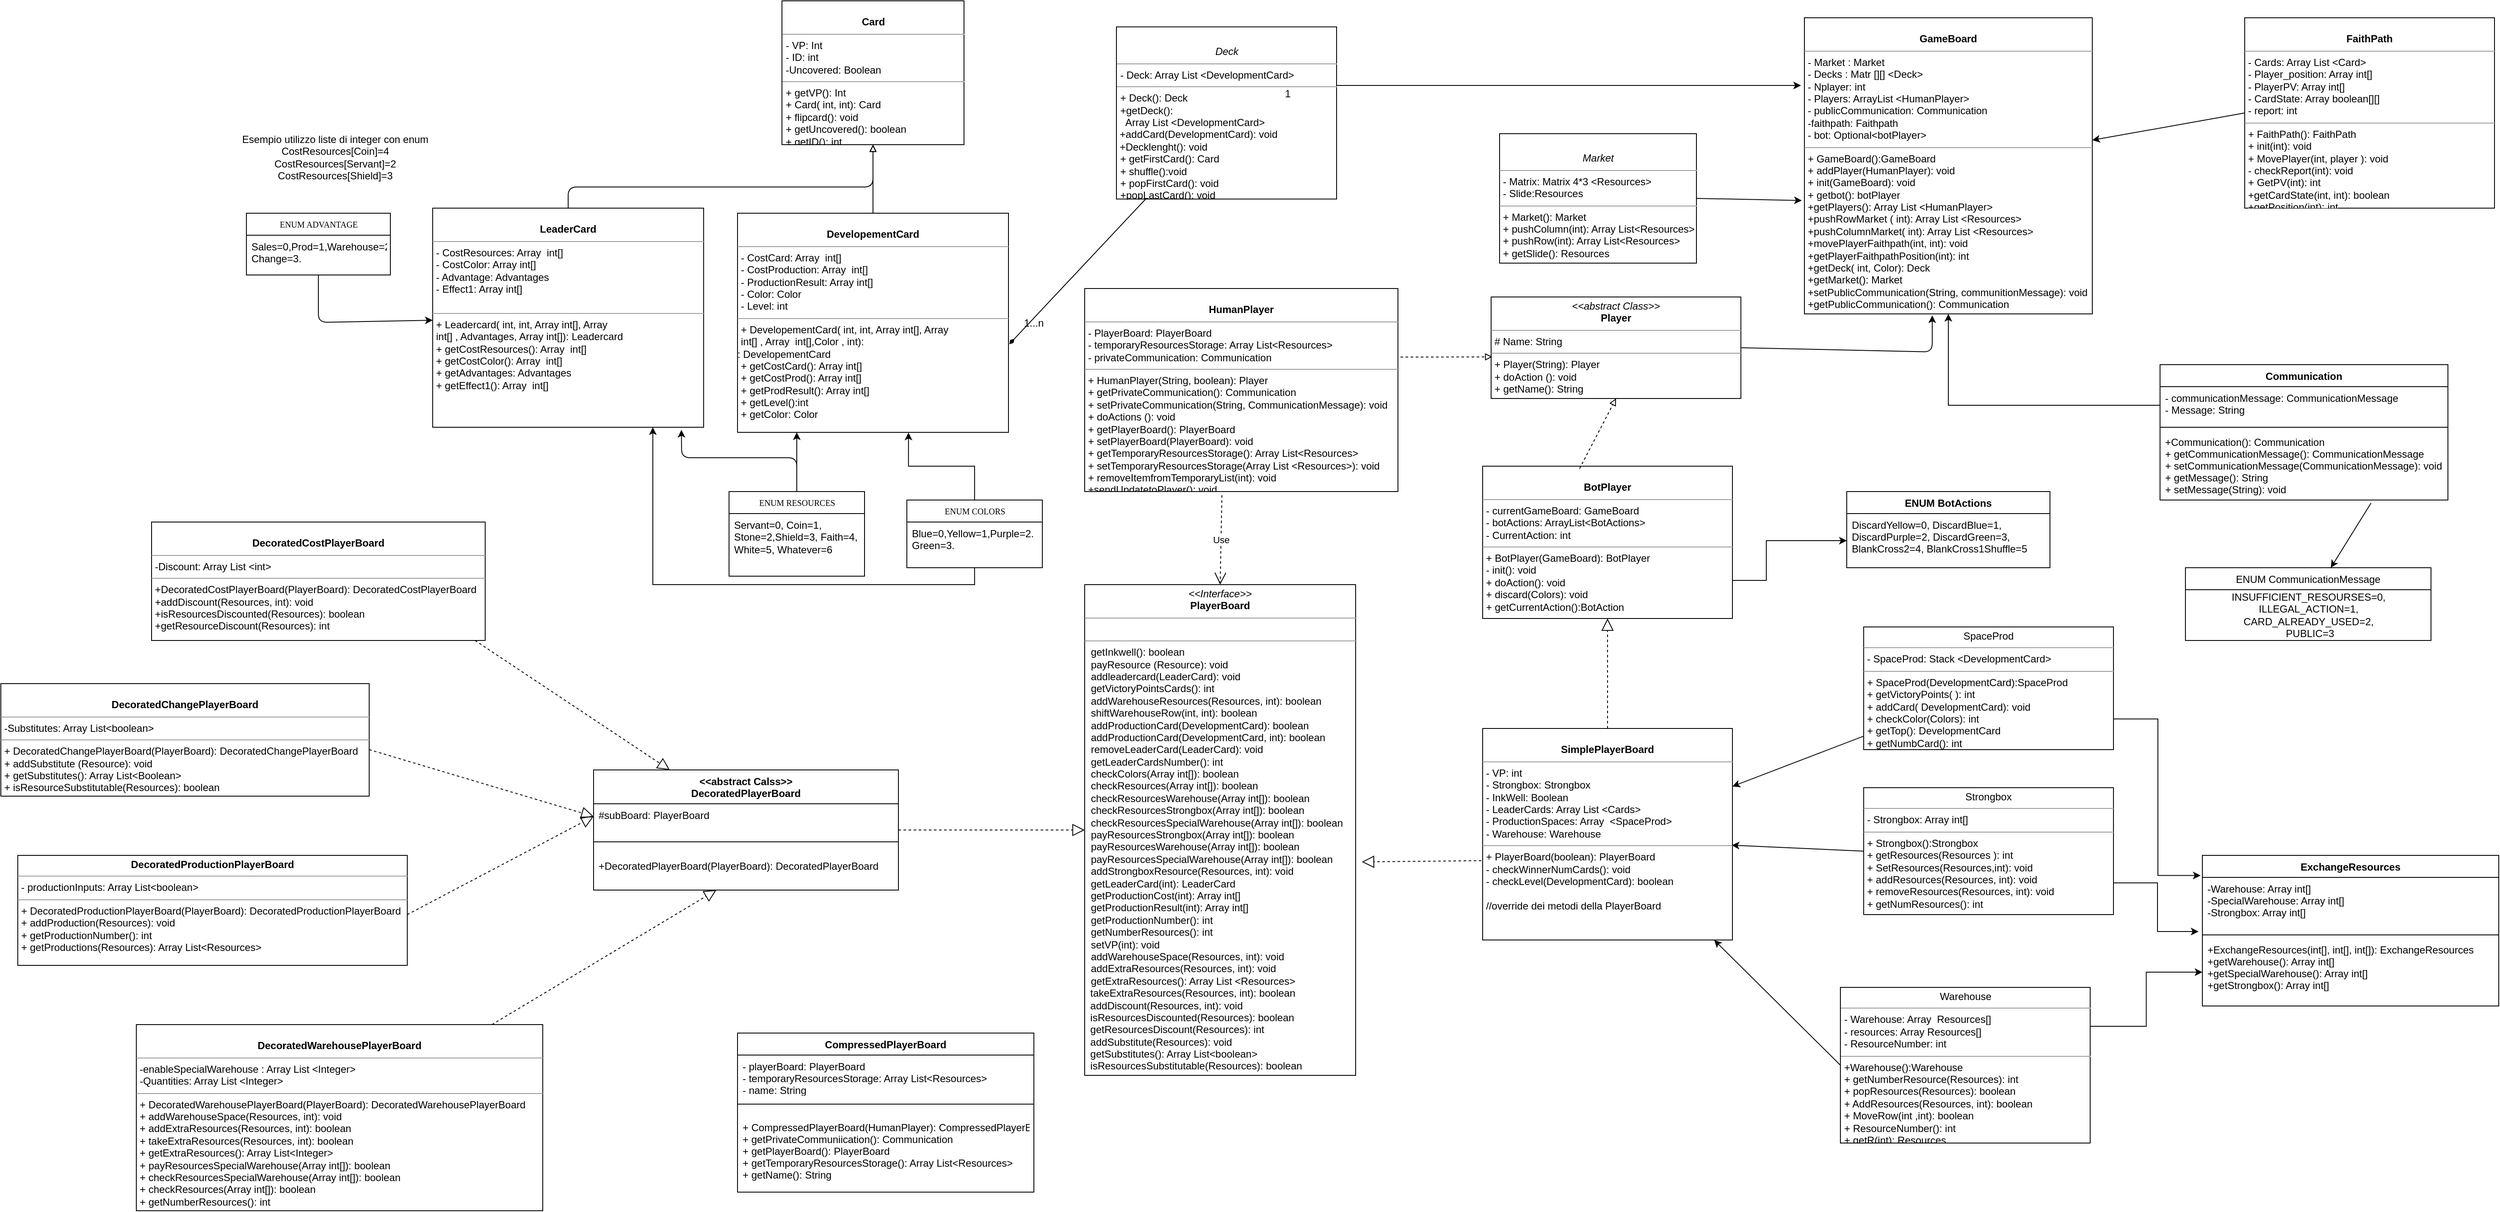 <mxfile version="14.5.9" type="device"><diagram id="oJy3W6Lc7X2sqlMWCunh" name="Page-1"><mxGraphModel dx="2232" dy="603" grid="1" gridSize="10" guides="1" tooltips="1" connect="1" arrows="1" fold="1" page="1" pageScale="1" pageWidth="1169" pageHeight="827" math="0" shadow="0"><root><mxCell id="0"/><mxCell id="1" parent="0"/><mxCell id="AIcRLptpfS43ioS2X-SU-1" value="" style="edgeStyle=orthogonalEdgeStyle;rounded=0;orthogonalLoop=1;jettySize=auto;html=1;" parent="1" source="AIcRLptpfS43ioS2X-SU-2" target="AIcRLptpfS43ioS2X-SU-12" edge="1"><mxGeometry relative="1" as="geometry"><Array as="points"><mxPoint x="120" y="540"/><mxPoint x="120" y="540"/></Array></mxGeometry></mxCell><mxCell id="AIcRLptpfS43ioS2X-SU-2" value="ENUM RESOURCES" style="swimlane;html=1;fontStyle=0;childLayout=stackLayout;horizontal=1;startSize=26;fillColor=none;horizontalStack=0;resizeParent=1;resizeLast=0;collapsible=1;marginBottom=0;swimlaneFillColor=#ffffff;rounded=0;shadow=0;comic=0;labelBackgroundColor=none;strokeWidth=1;fontFamily=Verdana;fontSize=10;align=center;" parent="1" vertex="1"><mxGeometry x="40" y="600" width="160" height="100" as="geometry"/></mxCell><mxCell id="AIcRLptpfS43ioS2X-SU-3" value="Servant=0, Coin=1, Stone=2,Shield=3, Faith=4, White=5, Whatever=6" style="text;html=1;strokeColor=none;fillColor=none;align=left;verticalAlign=top;spacingLeft=4;spacingRight=4;whiteSpace=wrap;overflow=hidden;rotatable=0;points=[[0,0.5],[1,0.5]];portConstraint=eastwest;" parent="AIcRLptpfS43ioS2X-SU-2" vertex="1"><mxGeometry y="26" width="160" height="74" as="geometry"/></mxCell><mxCell id="AIcRLptpfS43ioS2X-SU-4" value="" style="edgeStyle=orthogonalEdgeStyle;rounded=0;orthogonalLoop=1;jettySize=auto;html=1;" parent="1" source="AIcRLptpfS43ioS2X-SU-7" target="AIcRLptpfS43ioS2X-SU-13" edge="1"><mxGeometry relative="1" as="geometry"><Array as="points"><mxPoint x="330" y="710"/><mxPoint x="-50" y="710"/></Array></mxGeometry></mxCell><mxCell id="AIcRLptpfS43ioS2X-SU-5" value="" style="edgeStyle=orthogonalEdgeStyle;rounded=0;orthogonalLoop=1;jettySize=auto;html=1;entryX=0.631;entryY=1.001;entryDx=0;entryDy=0;entryPerimeter=0;" parent="1" source="AIcRLptpfS43ioS2X-SU-7" target="AIcRLptpfS43ioS2X-SU-12" edge="1"><mxGeometry relative="1" as="geometry"/></mxCell><mxCell id="AIcRLptpfS43ioS2X-SU-6" style="edgeStyle=orthogonalEdgeStyle;rounded=0;orthogonalLoop=1;jettySize=auto;html=1;exitX=0.25;exitY=1;exitDx=0;exitDy=0;" parent="1" source="AIcRLptpfS43ioS2X-SU-7" edge="1"><mxGeometry relative="1" as="geometry"><mxPoint x="320" y="679.857" as="targetPoint"/></mxGeometry></mxCell><mxCell id="AIcRLptpfS43ioS2X-SU-7" value="ENUM COLORS" style="swimlane;html=1;fontStyle=0;childLayout=stackLayout;horizontal=1;startSize=26;fillColor=none;horizontalStack=0;resizeParent=1;resizeLast=0;collapsible=1;marginBottom=0;swimlaneFillColor=#ffffff;rounded=0;shadow=0;comic=0;labelBackgroundColor=none;strokeWidth=1;fontFamily=Verdana;fontSize=10;align=center;" parent="1" vertex="1"><mxGeometry x="250" y="610" width="160" height="80" as="geometry"/></mxCell><mxCell id="AIcRLptpfS43ioS2X-SU-8" value="Blue=0,Yellow=1,Purple=2.&lt;br&gt;Green=3." style="text;html=1;strokeColor=none;fillColor=none;align=left;verticalAlign=top;spacingLeft=4;spacingRight=4;whiteSpace=wrap;overflow=hidden;rotatable=0;points=[[0,0.5],[1,0.5]];portConstraint=eastwest;" parent="AIcRLptpfS43ioS2X-SU-7" vertex="1"><mxGeometry y="26" width="160" height="34" as="geometry"/></mxCell><mxCell id="AIcRLptpfS43ioS2X-SU-9" value="&lt;p style=&quot;margin: 0px ; margin-top: 4px ; text-align: center&quot;&gt;&lt;i&gt;&amp;lt;&amp;lt;Interface&amp;gt;&amp;gt;&lt;/i&gt;&lt;br&gt;&lt;b&gt;PlayerBoard&lt;/b&gt;&lt;/p&gt;&lt;hr size=&quot;1&quot;&gt;&lt;p style=&quot;margin: 0px ; margin-left: 4px&quot;&gt;&lt;br&gt;&lt;/p&gt;&lt;hr size=&quot;1&quot;&gt;&lt;p style=&quot;margin: 0px ; margin-left: 4px&quot;&gt;&amp;nbsp;getInkwell(): boolean&lt;/p&gt;&lt;p style=&quot;margin: 0px ; margin-left: 4px&quot;&gt;&amp;nbsp;payResource (Resource): void&lt;/p&gt;&lt;p style=&quot;margin: 0px ; margin-left: 4px&quot;&gt;&amp;nbsp;addleadercard(LeaderCard): void&lt;/p&gt;&lt;p style=&quot;margin: 0px ; margin-left: 4px&quot;&gt;&amp;nbsp;getVictoryPointsCards(): int&lt;/p&gt;&lt;p style=&quot;margin: 0px ; margin-left: 4px&quot;&gt;&amp;nbsp;addWarehouseResources(Resources, int): boolean&lt;/p&gt;&lt;p style=&quot;margin: 0px ; margin-left: 4px&quot;&gt;&amp;nbsp;shiftWarehouseRow(int, int): boolean&lt;/p&gt;&lt;p style=&quot;margin: 0px ; margin-left: 4px&quot;&gt;&amp;nbsp;addProductionCard(DevelopmentCard): boolean&lt;/p&gt;&lt;p style=&quot;margin: 0px ; margin-left: 4px&quot;&gt;&amp;nbsp;addProductionCard(DevelopmentCard, int): boolean&lt;/p&gt;&lt;p style=&quot;margin: 0px ; margin-left: 4px&quot;&gt;&amp;nbsp;removeLeaderCard(LeaderCard): void&lt;/p&gt;&lt;p style=&quot;margin: 0px ; margin-left: 4px&quot;&gt;&amp;nbsp;getLeaderCardsNumber(): int&lt;/p&gt;&lt;p style=&quot;margin: 0px ; margin-left: 4px&quot;&gt;&amp;nbsp;checkColors(Array int[]): boolean&lt;/p&gt;&lt;p style=&quot;margin: 0px ; margin-left: 4px&quot;&gt;&amp;nbsp;checkResources(Array int[]): boolean&lt;/p&gt;&lt;p style=&quot;margin: 0px ; margin-left: 4px&quot;&gt;&amp;nbsp;checkResourcesWarehouse(Array int[]): boolean&lt;/p&gt;&lt;p style=&quot;margin: 0px ; margin-left: 4px&quot;&gt;&amp;nbsp;checkResourcesStrongbox(Array int[]): boolean&lt;br&gt;&lt;/p&gt;&lt;p style=&quot;margin: 0px ; margin-left: 4px&quot;&gt;&amp;nbsp;checkResourcesSpecialWarehouse(Array int[]): boolean&lt;br&gt;&lt;/p&gt;&lt;p style=&quot;margin: 0px ; margin-left: 4px&quot;&gt;&amp;nbsp;payResourcesStrongbox(Array int[]): boolean&lt;/p&gt;&lt;p style=&quot;margin: 0px ; margin-left: 4px&quot;&gt;&amp;nbsp;payResourcesWarehouse(Array int[]): boolean&lt;br&gt;&lt;/p&gt;&lt;p style=&quot;margin: 0px ; margin-left: 4px&quot;&gt;&amp;nbsp;payResourcesSpecialWarehouse(Array int[]): boolean&lt;br&gt;&lt;/p&gt;&lt;p style=&quot;margin: 0px ; margin-left: 4px&quot;&gt;&amp;nbsp;addStrongboxResource(Resources, int): void&lt;/p&gt;&lt;p style=&quot;margin: 0px ; margin-left: 4px&quot;&gt;&amp;nbsp;getLeaderCard(int): LeaderCard&lt;/p&gt;&lt;p style=&quot;margin: 0px ; margin-left: 4px&quot;&gt;&amp;nbsp;getProductionCost(int): Array int[]&lt;/p&gt;&lt;p style=&quot;margin: 0px 0px 0px 4px&quot;&gt;&amp;nbsp;getProductionResult(int): Array int[]&lt;/p&gt;&lt;p style=&quot;margin: 0px 0px 0px 4px&quot;&gt;&amp;nbsp;getProductionNumber(): int&lt;/p&gt;&lt;p style=&quot;margin: 0px 0px 0px 4px&quot;&gt;&amp;nbsp;getNumberResources(): int&lt;/p&gt;&lt;p style=&quot;margin: 0px 0px 0px 4px&quot;&gt;&amp;nbsp;setVP(int): void&lt;/p&gt;&lt;p style=&quot;margin: 0px 0px 0px 4px&quot;&gt;&amp;nbsp;addWarehouseSpace(Resources, int): void&lt;/p&gt;&lt;p style=&quot;margin: 0px 0px 0px 4px&quot;&gt;&amp;nbsp;addExtraResources(Resources, int): void&lt;/p&gt;&lt;p style=&quot;margin: 0px 0px 0px 4px&quot;&gt;&amp;nbsp;getExtraResources(): Array List &amp;lt;Resources&amp;gt;&lt;/p&gt;&amp;nbsp; takeExtraResources(Resources, int): boolean&lt;br&gt;&amp;nbsp; addDiscount(Resources, int): void&lt;br&gt;&amp;nbsp; isResourcesDiscounted(Resources): boolean&lt;br&gt;&amp;nbsp; getResourcesDiscount(Resources): int&lt;br&gt;&amp;nbsp; addSubstitute(Resources): void&lt;br&gt;&amp;nbsp; getSubstitutes(): Array List&amp;lt;boolean&amp;gt;&lt;br&gt;&amp;nbsp; isResourcesSubstitutable(Resources): boolean&lt;br&gt;&amp;nbsp; addProductions(Resources): void&lt;br&gt;&amp;nbsp; getProductions(Resources): Array List&amp;lt;Resources&amp;gt;&lt;br&gt;&lt;br&gt;&lt;p style=&quot;margin: 0px 0px 0px 4px&quot;&gt;&amp;nbsp;&lt;/p&gt;&lt;p style=&quot;margin: 0px ; margin-left: 4px&quot;&gt;&lt;br&gt;&lt;/p&gt;" style="verticalAlign=top;align=left;overflow=fill;fontSize=12;fontFamily=Helvetica;html=1;rounded=0;shadow=0;comic=0;labelBackgroundColor=none;strokeWidth=1" parent="1" vertex="1"><mxGeometry x="460" y="710" width="320" height="580" as="geometry"/></mxCell><mxCell id="AIcRLptpfS43ioS2X-SU-58" style="edgeStyle=orthogonalEdgeStyle;rounded=0;orthogonalLoop=1;jettySize=auto;html=1;exitX=1;exitY=0.25;exitDx=0;exitDy=0;" parent="1" source="AIcRLptpfS43ioS2X-SU-10" edge="1"><mxGeometry relative="1" as="geometry"><mxPoint x="1306" y="120" as="targetPoint"/><Array as="points"><mxPoint x="910" y="120"/><mxPoint x="1306" y="120"/></Array></mxGeometry></mxCell><mxCell id="AIcRLptpfS43ioS2X-SU-10" value="&lt;p style=&quot;margin: 0px ; margin-top: 4px ; text-align: center&quot;&gt;&lt;br&gt;&lt;/p&gt;&lt;p style=&quot;margin: 0px ; margin-top: 4px ; text-align: center&quot;&gt;&lt;i&gt;Deck&lt;/i&gt;&lt;/p&gt;&lt;hr size=&quot;1&quot;&gt;&lt;p style=&quot;margin: 0px ; margin-left: 4px&quot;&gt;- Deck: Array List &amp;lt;DevelopmentCard&amp;gt;&amp;nbsp;&lt;br&gt;&lt;/p&gt;&lt;hr size=&quot;1&quot;&gt;&lt;p style=&quot;margin: 0px ; margin-left: 4px&quot;&gt;+ Deck(): Deck&lt;br&gt;&lt;/p&gt;&lt;p style=&quot;margin: 0px ; margin-left: 4px&quot;&gt;+getDeck():&amp;nbsp;&lt;/p&gt;&amp;nbsp; &amp;nbsp;Array List &amp;lt;DevelopmentCard&amp;gt;&lt;br&gt;&amp;nbsp;+addCard(DevelopmentCard): void&lt;br&gt;&amp;nbsp;+Decklenght(): void&lt;br&gt;&lt;p style=&quot;margin: 0px ; margin-left: 4px&quot;&gt;+ getFirstCard(): Card&lt;/p&gt;&lt;p style=&quot;margin: 0px ; margin-left: 4px&quot;&gt;+ shuffle():void&lt;/p&gt;&lt;p style=&quot;margin: 0px ; margin-left: 4px&quot;&gt;+ popFirstCard(): void&lt;/p&gt;&lt;p style=&quot;margin: 0px ; margin-left: 4px&quot;&gt;+popLastCard(): void&lt;br&gt;&lt;br&gt;&lt;/p&gt;" style="verticalAlign=top;align=left;overflow=fill;fontSize=12;fontFamily=Helvetica;html=1;rounded=0;shadow=0;comic=0;labelBackgroundColor=none;strokeWidth=1" parent="1" vertex="1"><mxGeometry x="497.5" y="50.75" width="260" height="203.5" as="geometry"/></mxCell><mxCell id="AIcRLptpfS43ioS2X-SU-11" value="&lt;p style=&quot;margin: 0px ; margin-top: 4px ; text-align: center&quot;&gt;&lt;br&gt;&lt;b&gt;Card&lt;/b&gt;&lt;/p&gt;&lt;hr size=&quot;1&quot;&gt;&lt;p style=&quot;margin: 0px ; margin-left: 4px&quot;&gt;- VP: Int&lt;br&gt;&lt;/p&gt;&lt;p style=&quot;margin: 0px ; margin-left: 4px&quot;&gt;- ID: int&lt;/p&gt;&lt;p style=&quot;margin: 0px ; margin-left: 4px&quot;&gt;&lt;span&gt;-Uncovered: Boolean&lt;/span&gt;&lt;br&gt;&lt;/p&gt;&lt;hr size=&quot;1&quot;&gt;&lt;p style=&quot;margin: 0px ; margin-left: 4px&quot;&gt;+ getVP(): Int&lt;br&gt;+ Card( int, int): Card&lt;/p&gt;&lt;p style=&quot;margin: 0px ; margin-left: 4px&quot;&gt;+ flipcard(): void&lt;/p&gt;&lt;p style=&quot;margin: 0px ; margin-left: 4px&quot;&gt;+ getUncovered(): boolean&lt;/p&gt;&lt;p style=&quot;margin: 0px ; margin-left: 4px&quot;&gt;+ getID(): int&lt;/p&gt;" style="verticalAlign=top;align=left;overflow=fill;fontSize=12;fontFamily=Helvetica;html=1;rounded=0;shadow=0;comic=0;labelBackgroundColor=none;strokeWidth=1" parent="1" vertex="1"><mxGeometry x="102.5" y="20" width="215" height="170" as="geometry"/></mxCell><mxCell id="AIcRLptpfS43ioS2X-SU-12" value="&lt;p style=&quot;margin: 0px ; margin-top: 4px ; text-align: center&quot;&gt;&lt;br&gt;&lt;b&gt;DevelopementCard&lt;/b&gt;&lt;/p&gt;&lt;hr size=&quot;1&quot;&gt;&lt;p style=&quot;margin: 0px ; margin-left: 4px&quot;&gt;- CostCard: Array&amp;nbsp; int[]&lt;br&gt;- CostProduction: Array&amp;nbsp; int[]&lt;br&gt;&lt;/p&gt;&lt;p style=&quot;margin: 0px ; margin-left: 4px&quot;&gt;- ProductionResult: Array int[]&lt;br&gt;&lt;/p&gt;&lt;p style=&quot;margin: 0px ; margin-left: 4px&quot;&gt;- Color: Color&lt;/p&gt;&lt;p style=&quot;margin: 0px ; margin-left: 4px&quot;&gt;- Level: int&lt;/p&gt;&lt;hr size=&quot;1&quot;&gt;&lt;p style=&quot;margin: 0px ; margin-left: 4px&quot;&gt;+ DevelopementCard( int, int, Array int[], Array&amp;nbsp;&lt;/p&gt;&lt;p style=&quot;margin: 0px ; margin-left: 4px&quot;&gt;int[] , Array&amp;nbsp; int[],Color , int):&lt;/p&gt;&lt;p style=&quot;margin: 0px ; margin-left: 4px&quot;&gt;&lt;/p&gt;: DevelopementCard&lt;br&gt;&lt;p style=&quot;margin: 0px ; margin-left: 4px&quot;&gt;+ getCostCard(): Array int[]&lt;/p&gt;&lt;p style=&quot;margin: 0px ; margin-left: 4px&quot;&gt;+ getCostProd(): Array int[]&lt;br&gt;&lt;/p&gt;&lt;p style=&quot;margin: 0px ; margin-left: 4px&quot;&gt;+ getProdResult(): Array int[]&lt;br&gt;&lt;/p&gt;&lt;p style=&quot;margin: 0px ; margin-left: 4px&quot;&gt;+ getLevel():int&lt;/p&gt;&lt;p style=&quot;margin: 0px ; margin-left: 4px&quot;&gt;+ getColor: Color&lt;/p&gt;" style="verticalAlign=top;align=left;overflow=fill;fontSize=12;fontFamily=Helvetica;html=1;rounded=0;shadow=0;comic=0;labelBackgroundColor=none;strokeWidth=1" parent="1" vertex="1"><mxGeometry x="50" y="271" width="320" height="259" as="geometry"/></mxCell><mxCell id="AIcRLptpfS43ioS2X-SU-13" value="&lt;p style=&quot;margin: 0px ; margin-top: 4px ; text-align: center&quot;&gt;&lt;br&gt;&lt;b&gt;LeaderCard&lt;/b&gt;&lt;/p&gt;&lt;hr size=&quot;1&quot;&gt;&lt;p style=&quot;margin: 0px ; margin-left: 4px&quot;&gt;- CostResources: Array&amp;nbsp; int[]&lt;br&gt;- CostColor: Array int[]&lt;br&gt;&lt;/p&gt;&lt;p style=&quot;margin: 0px ; margin-left: 4px&quot;&gt;- Advantage: Advantages&lt;br&gt;&lt;/p&gt;&lt;p style=&quot;margin: 0px ; margin-left: 4px&quot;&gt;- Effect1: Array int[]&lt;/p&gt;&lt;p style=&quot;margin: 0px ; margin-left: 4px&quot;&gt;&lt;br&gt;&lt;/p&gt;&lt;hr size=&quot;1&quot;&gt;&lt;p style=&quot;margin: 0px ; margin-left: 4px&quot;&gt;+ Leadercard( int, int, Array int[], Array&amp;nbsp;&lt;/p&gt;&lt;p style=&quot;margin: 0px ; margin-left: 4px&quot;&gt;int[] , Advantages, Array int[]): Leadercard&lt;/p&gt;&lt;p style=&quot;margin: 0px ; margin-left: 4px&quot;&gt;+ getCostResources(): Array&amp;nbsp; int[]&lt;/p&gt;&lt;p style=&quot;margin: 0px ; margin-left: 4px&quot;&gt;+ getCostColor(): Array&amp;nbsp; int[]&lt;/p&gt;&lt;p style=&quot;margin: 0px ; margin-left: 4px&quot;&gt;+ getAdvantages: Advantages&lt;/p&gt;&lt;p style=&quot;margin: 0px ; margin-left: 4px&quot;&gt;+ getEffect1(): Array&amp;nbsp; int[]&lt;/p&gt;" style="verticalAlign=top;align=left;overflow=fill;fontSize=12;fontFamily=Helvetica;html=1;rounded=0;shadow=0;comic=0;labelBackgroundColor=none;strokeWidth=1" parent="1" vertex="1"><mxGeometry x="-310" y="265" width="320" height="259" as="geometry"/></mxCell><mxCell id="AIcRLptpfS43ioS2X-SU-14" value="ENUM ADVANTAGE" style="swimlane;html=1;fontStyle=0;childLayout=stackLayout;horizontal=1;startSize=26;fillColor=none;horizontalStack=0;resizeParent=1;resizeLast=0;collapsible=1;marginBottom=0;swimlaneFillColor=#ffffff;rounded=0;shadow=0;comic=0;labelBackgroundColor=none;strokeWidth=1;fontFamily=Verdana;fontSize=10;align=center;" parent="1" vertex="1"><mxGeometry x="-530" y="271" width="170" height="73" as="geometry"/></mxCell><mxCell id="AIcRLptpfS43ioS2X-SU-15" value="Sales=0,Prod=1,Warehouse=2,&lt;br&gt;Change=3." style="text;html=1;strokeColor=none;fillColor=none;align=left;verticalAlign=top;spacingLeft=4;spacingRight=4;whiteSpace=wrap;overflow=hidden;rotatable=0;points=[[0,0.5],[1,0.5]];portConstraint=eastwest;" parent="AIcRLptpfS43ioS2X-SU-14" vertex="1"><mxGeometry y="26" width="170" height="34" as="geometry"/></mxCell><mxCell id="AIcRLptpfS43ioS2X-SU-16" value="" style="endArrow=block;html=1;endFill=0;" parent="1" source="AIcRLptpfS43ioS2X-SU-12" target="AIcRLptpfS43ioS2X-SU-11" edge="1"><mxGeometry width="50" height="50" relative="1" as="geometry"><mxPoint x="300" y="253" as="sourcePoint"/><mxPoint x="350" y="203" as="targetPoint"/></mxGeometry></mxCell><mxCell id="AIcRLptpfS43ioS2X-SU-17" value="" style="endArrow=block;html=1;endFill=0;exitX=0.5;exitY=0;exitDx=0;exitDy=0;entryX=0.5;entryY=1;entryDx=0;entryDy=0;" parent="1" source="AIcRLptpfS43ioS2X-SU-13" target="AIcRLptpfS43ioS2X-SU-11" edge="1"><mxGeometry width="50" height="50" relative="1" as="geometry"><mxPoint x="220" y="281" as="sourcePoint"/><mxPoint x="210" y="220" as="targetPoint"/><Array as="points"><mxPoint x="-150" y="240"/><mxPoint x="210" y="240"/></Array></mxGeometry></mxCell><mxCell id="AIcRLptpfS43ioS2X-SU-18" value="" style="endArrow=diamondThin;html=1;endFill=1;entryX=1.003;entryY=0.598;entryDx=0;entryDy=0;entryPerimeter=0;" parent="1" source="AIcRLptpfS43ioS2X-SU-10" target="AIcRLptpfS43ioS2X-SU-12" edge="1"><mxGeometry width="50" height="50" relative="1" as="geometry"><mxPoint x="470" y="150" as="sourcePoint"/><mxPoint x="520" y="100" as="targetPoint"/></mxGeometry></mxCell><mxCell id="AIcRLptpfS43ioS2X-SU-19" value="" style="endArrow=classic;html=1;exitX=0.5;exitY=0;exitDx=0;exitDy=0;entryX=0.918;entryY=1.012;entryDx=0;entryDy=0;entryPerimeter=0;" parent="1" source="AIcRLptpfS43ioS2X-SU-2" target="AIcRLptpfS43ioS2X-SU-13" edge="1"><mxGeometry width="50" height="50" relative="1" as="geometry"><mxPoint x="480" y="580" as="sourcePoint"/><mxPoint x="530" y="530" as="targetPoint"/><Array as="points"><mxPoint x="120" y="560"/><mxPoint x="-16" y="560"/></Array></mxGeometry></mxCell><mxCell id="AIcRLptpfS43ioS2X-SU-20" value="" style="endArrow=classic;html=1;exitX=0.5;exitY=1;exitDx=0;exitDy=0;" parent="1" source="AIcRLptpfS43ioS2X-SU-14" target="AIcRLptpfS43ioS2X-SU-13" edge="1"><mxGeometry width="50" height="50" relative="1" as="geometry"><mxPoint x="480" y="380" as="sourcePoint"/><mxPoint x="530" y="330" as="targetPoint"/><Array as="points"><mxPoint x="-445" y="400"/></Array></mxGeometry></mxCell><mxCell id="AIcRLptpfS43ioS2X-SU-21" value="1...n" style="text;html=1;strokeColor=none;fillColor=none;align=center;verticalAlign=middle;whiteSpace=wrap;rounded=0;" parent="1" vertex="1"><mxGeometry x="380" y="390.5" width="40" height="20" as="geometry"/></mxCell><mxCell id="AIcRLptpfS43ioS2X-SU-22" value="1" style="text;html=1;strokeColor=none;fillColor=none;align=center;verticalAlign=middle;whiteSpace=wrap;rounded=0;" parent="1" vertex="1"><mxGeometry x="680" y="120" width="40" height="20" as="geometry"/></mxCell><mxCell id="AIcRLptpfS43ioS2X-SU-23" value="&lt;p style=&quot;margin: 0px ; margin-top: 4px ; text-align: center&quot;&gt;&lt;br&gt;&lt;/p&gt;&lt;p style=&quot;margin: 0px ; margin-top: 4px ; text-align: center&quot;&gt;&lt;i&gt;Market&lt;/i&gt;&lt;/p&gt;&lt;hr size=&quot;1&quot;&gt;&lt;p style=&quot;margin: 0px ; margin-left: 4px&quot;&gt;- Matrix: Matrix 4*3 &amp;lt;Resources&amp;gt;&lt;/p&gt;&lt;p style=&quot;margin: 0px ; margin-left: 4px&quot;&gt;- Slide:Resources&amp;nbsp;&lt;br&gt;&lt;/p&gt;&lt;hr size=&quot;1&quot;&gt;&lt;p style=&quot;margin: 0px ; margin-left: 4px&quot;&gt;+ Market(): Market&lt;/p&gt;&lt;p style=&quot;margin: 0px ; margin-left: 4px&quot;&gt;+ pushColumn(int): Array List&amp;lt;Resources&amp;gt;&lt;/p&gt;&lt;p style=&quot;margin: 0px ; margin-left: 4px&quot;&gt;+ pushRow(int): Array List&amp;lt;Resources&amp;gt;&lt;br&gt;&lt;/p&gt;&lt;p style=&quot;margin: 0px ; margin-left: 4px&quot;&gt;+ getSlide(): Resources&lt;br&gt;&lt;br&gt;&lt;/p&gt;" style="verticalAlign=top;align=left;overflow=fill;fontSize=12;fontFamily=Helvetica;html=1;rounded=0;shadow=0;comic=0;labelBackgroundColor=none;strokeWidth=1" parent="1" vertex="1"><mxGeometry x="950" y="177" width="232.5" height="153" as="geometry"/></mxCell><mxCell id="AIcRLptpfS43ioS2X-SU-24" value="&lt;p style=&quot;margin: 0px ; margin-top: 4px ; text-align: center&quot;&gt;&lt;br&gt;&lt;b&gt;SimplePlayerBoard&lt;/b&gt;&lt;/p&gt;&lt;hr size=&quot;1&quot;&gt;&lt;p style=&quot;margin: 0px ; margin-left: 4px&quot;&gt;- VP: int&lt;/p&gt;&lt;p style=&quot;margin: 0px ; margin-left: 4px&quot;&gt;- Strongbox: Strongbox&lt;/p&gt;&lt;p style=&quot;margin: 0px ; margin-left: 4px&quot;&gt;- InkWell: Boolean&lt;/p&gt;&lt;p style=&quot;margin: 0px ; margin-left: 4px&quot;&gt;- LeaderCards: Array List &amp;lt;Cards&amp;gt;&lt;/p&gt;&lt;p style=&quot;margin: 0px ; margin-left: 4px&quot;&gt;- ProductionSpaces: Array&amp;nbsp; &amp;lt;SpaceProd&amp;gt;&lt;/p&gt;&lt;p style=&quot;margin: 0px ; margin-left: 4px&quot;&gt;- Warehouse: Warehouse&lt;/p&gt;&lt;hr size=&quot;1&quot;&gt;&lt;p style=&quot;margin: 0px ; margin-left: 4px&quot;&gt;+ PlayerBoard(boolean): PlayerBoard&lt;/p&gt;&lt;p style=&quot;margin: 0px 0px 0px 4px&quot;&gt;- checkWinnerNumCards(): void&lt;/p&gt;&lt;p style=&quot;margin: 0px 0px 0px 4px&quot;&gt;- checkLevel(DevelopmentCard): boolean&lt;/p&gt;&lt;p style=&quot;margin: 0px 0px 0px 4px&quot;&gt;&lt;br&gt;&lt;/p&gt;&lt;p style=&quot;margin: 0px 0px 0px 4px&quot;&gt;//override dei metodi della PlayerBoard&lt;/p&gt;" style="verticalAlign=top;align=left;overflow=fill;fontSize=12;fontFamily=Helvetica;html=1;rounded=0;shadow=0;comic=0;labelBackgroundColor=none;strokeWidth=1" parent="1" vertex="1"><mxGeometry x="930" y="880" width="295" height="250" as="geometry"/></mxCell><mxCell id="AIcRLptpfS43ioS2X-SU-28" value="&lt;p style=&quot;margin: 0px ; margin-top: 4px ; text-align: center&quot;&gt;&lt;br&gt;&lt;b&gt;DecoratedCostPlayerBoard&lt;/b&gt;&lt;/p&gt;&lt;hr size=&quot;1&quot;&gt;&lt;p style=&quot;margin: 0px ; margin-left: 4px&quot;&gt;-Discount: Array List &amp;lt;int&amp;gt;&lt;/p&gt;&lt;hr size=&quot;1&quot;&gt;&lt;p style=&quot;margin: 0px ; margin-left: 4px&quot;&gt;+DecoratedCostPlayerBoard(PlayerBoard): DecoratedCostPlayerBoard&lt;br&gt;+addDiscount(Resources, int): void&lt;/p&gt;&lt;p style=&quot;margin: 0px ; margin-left: 4px&quot;&gt;+isResourcesDiscounted(Resources): boolean&lt;/p&gt;&lt;p style=&quot;margin: 0px ; margin-left: 4px&quot;&gt;+getResourceDiscount(Resources): int&lt;/p&gt;" style="verticalAlign=top;align=left;overflow=fill;fontSize=12;fontFamily=Helvetica;html=1;rounded=0;shadow=0;comic=0;labelBackgroundColor=none;strokeWidth=1" parent="1" vertex="1"><mxGeometry x="-642" y="636" width="394" height="140" as="geometry"/></mxCell><mxCell id="zSCzzihJda54rzdQpZ67-9" style="edgeStyle=orthogonalEdgeStyle;rounded=0;orthogonalLoop=1;jettySize=auto;html=1;exitX=1;exitY=0.25;exitDx=0;exitDy=0;entryX=0;entryY=0.5;entryDx=0;entryDy=0;" edge="1" parent="1" source="AIcRLptpfS43ioS2X-SU-30" target="zSCzzihJda54rzdQpZ67-8"><mxGeometry relative="1" as="geometry"/></mxCell><mxCell id="AIcRLptpfS43ioS2X-SU-30" value="&lt;p style=&quot;margin: 0px ; margin-top: 4px ; text-align: center&quot;&gt;Warehouse&lt;/p&gt;&lt;hr size=&quot;1&quot;&gt;&lt;p style=&quot;margin: 0px ; margin-left: 4px&quot;&gt;- Warehouse: Array&amp;nbsp; &lt;span&gt;Resources[]&lt;/span&gt;&lt;/p&gt;&lt;p style=&quot;margin: 0px ; margin-left: 4px&quot;&gt;&lt;span&gt;- resources: Array Resources[]&lt;/span&gt;&lt;/p&gt;&lt;p style=&quot;margin: 0px ; margin-left: 4px&quot;&gt;&lt;span&gt;- ResourceNumber: int&amp;nbsp;&lt;/span&gt;&lt;/p&gt;&lt;hr size=&quot;1&quot;&gt;&lt;p style=&quot;margin: 0px ; margin-left: 4px&quot;&gt;&lt;span&gt;+Warehouse():Warehouse&lt;/span&gt;&lt;/p&gt;&lt;p style=&quot;margin: 0px ; margin-left: 4px&quot;&gt;&lt;span&gt;+ getNumberResource(Resources): int&lt;/span&gt;&lt;/p&gt;&lt;p style=&quot;margin: 0px ; margin-left: 4px&quot;&gt;+ popResources(Resources): boolean&lt;/p&gt;&lt;p style=&quot;margin: 0px ; margin-left: 4px&quot;&gt;&lt;span&gt;+ AddResources(Resources, int): boolean&lt;/span&gt;&lt;/p&gt;&lt;p style=&quot;margin: 0px ; margin-left: 4px&quot;&gt;+ MoveRow(int ,int): boolean&lt;/p&gt;&lt;p style=&quot;margin: 0px ; margin-left: 4px&quot;&gt;+ ResourceNumber(): int&lt;/p&gt;&lt;p style=&quot;margin: 0px ; margin-left: 4px&quot;&gt;+ getR(int): Resources&lt;/p&gt;" style="verticalAlign=top;align=left;overflow=fill;fontSize=12;fontFamily=Helvetica;html=1;rounded=0;shadow=0;comic=0;labelBackgroundColor=none;strokeWidth=1" parent="1" vertex="1"><mxGeometry x="1352.5" y="1186" width="295" height="184" as="geometry"/></mxCell><mxCell id="AIcRLptpfS43ioS2X-SU-31" value="&lt;p style=&quot;margin: 0px ; margin-top: 4px ; text-align: center&quot;&gt;&lt;br&gt;&lt;b&gt;FaithPath&lt;/b&gt;&lt;/p&gt;&lt;hr size=&quot;1&quot;&gt;&lt;p style=&quot;margin: 0px ; margin-left: 4px&quot;&gt;- Cards: Array List &amp;lt;Card&amp;gt;&amp;nbsp;&lt;/p&gt;&lt;p style=&quot;margin: 0px ; margin-left: 4px&quot;&gt;&lt;span style=&quot;background-color: rgb(255 , 255 , 255)&quot;&gt;- Player_position: Array int[]&lt;/span&gt;&lt;/p&gt;&lt;p style=&quot;margin: 0px ; margin-left: 4px&quot;&gt;&lt;span style=&quot;background-color: rgb(255 , 255 , 255)&quot;&gt;- PlayerPV: Array int[]&lt;/span&gt;&lt;/p&gt;&lt;p style=&quot;margin: 0px ; margin-left: 4px&quot;&gt;&lt;span style=&quot;background-color: rgb(255 , 255 , 255)&quot;&gt;- CardState: Array boolean[][]&lt;/span&gt;&lt;/p&gt;&lt;p style=&quot;margin: 0px ; margin-left: 4px&quot;&gt;&lt;span style=&quot;background-color: rgb(255 , 255 , 255)&quot;&gt;- report: int&lt;/span&gt;&lt;/p&gt;&lt;hr size=&quot;1&quot;&gt;&lt;p style=&quot;margin: 0px ; margin-left: 4px&quot;&gt;&lt;span style=&quot;background-color: rgb(255 , 255 , 255)&quot;&gt;+ FaithPath(): FaithPath&lt;/span&gt;&lt;/p&gt;&lt;p style=&quot;margin: 0px ; margin-left: 4px&quot;&gt;&lt;span style=&quot;background-color: rgb(255 , 255 , 255)&quot;&gt;+ init(int): void&lt;/span&gt;&lt;/p&gt;&lt;p style=&quot;margin: 0px ; margin-left: 4px&quot;&gt;&lt;span style=&quot;background-color: rgb(255 , 255 , 255)&quot;&gt;+ MovePlayer(int, player ): void&lt;/span&gt;&lt;br&gt;&lt;/p&gt;&lt;p style=&quot;margin: 0px ; margin-left: 4px&quot;&gt;&lt;span style=&quot;background-color: rgb(255 , 255 , 255)&quot;&gt;- checkReport(int): void&lt;/span&gt;&lt;/p&gt;&lt;p style=&quot;margin: 0px ; margin-left: 4px&quot;&gt;&lt;span style=&quot;background-color: rgb(255 , 255 , 255)&quot;&gt;+ GetPV(int): int&lt;/span&gt;&lt;/p&gt;&lt;p style=&quot;margin: 0px ; margin-left: 4px&quot;&gt;&lt;span style=&quot;background-color: rgb(255 , 255 , 255)&quot;&gt;+getCardState(int, int): boolean&lt;/span&gt;&lt;/p&gt;&lt;p style=&quot;margin: 0px ; margin-left: 4px&quot;&gt;&lt;span style=&quot;background-color: rgb(255 , 255 , 255)&quot;&gt;+getPosition(int): int&lt;/span&gt;&lt;/p&gt;" style="verticalAlign=top;align=left;overflow=fill;fontSize=12;fontFamily=Helvetica;html=1;rounded=0;shadow=0;comic=0;labelBackgroundColor=none;strokeWidth=1" parent="1" vertex="1"><mxGeometry x="1830" y="40" width="295" height="225" as="geometry"/></mxCell><mxCell id="zSCzzihJda54rzdQpZ67-10" style="edgeStyle=orthogonalEdgeStyle;rounded=0;orthogonalLoop=1;jettySize=auto;html=1;exitX=1;exitY=0.75;exitDx=0;exitDy=0;entryX=-0.013;entryY=1;entryDx=0;entryDy=0;entryPerimeter=0;" edge="1" parent="1" source="AIcRLptpfS43ioS2X-SU-32" target="zSCzzihJda54rzdQpZ67-6"><mxGeometry relative="1" as="geometry"><Array as="points"><mxPoint x="1727" y="1063"/><mxPoint x="1727" y="1120"/></Array></mxGeometry></mxCell><mxCell id="AIcRLptpfS43ioS2X-SU-32" value="&lt;p style=&quot;margin: 0px ; margin-top: 4px ; text-align: center&quot;&gt;Strongbox&lt;/p&gt;&lt;hr size=&quot;1&quot;&gt;&lt;p style=&quot;margin: 0px ; margin-left: 4px&quot;&gt;- Strongbox: Array int[]&lt;br&gt;&lt;/p&gt;&lt;hr size=&quot;1&quot;&gt;&lt;p style=&quot;margin: 0px ; margin-left: 4px&quot;&gt;+ Strongbox():Strongbox&lt;/p&gt;&lt;p style=&quot;margin: 0px ; margin-left: 4px&quot;&gt;+ getResources(Resources ): int&lt;br&gt;+ SetResources(Resources,int): void&lt;/p&gt;&lt;p style=&quot;margin: 0px ; margin-left: 4px&quot;&gt;+ addResources(Resources, int): void&lt;/p&gt;&lt;p style=&quot;margin: 0px ; margin-left: 4px&quot;&gt;+ removeResources(Resources, int): void&lt;/p&gt;&lt;p style=&quot;margin: 0px ; margin-left: 4px&quot;&gt;+ getNumResources(): int&lt;/p&gt;" style="verticalAlign=top;align=left;overflow=fill;fontSize=12;fontFamily=Helvetica;html=1;rounded=0;shadow=0;comic=0;labelBackgroundColor=none;strokeWidth=1" parent="1" vertex="1"><mxGeometry x="1380" y="950" width="295" height="150" as="geometry"/></mxCell><mxCell id="zSCzzihJda54rzdQpZ67-11" style="edgeStyle=orthogonalEdgeStyle;rounded=0;orthogonalLoop=1;jettySize=auto;html=1;exitX=1;exitY=0.75;exitDx=0;exitDy=0;entryX=-0.006;entryY=-0.035;entryDx=0;entryDy=0;entryPerimeter=0;" edge="1" parent="1" source="AIcRLptpfS43ioS2X-SU-33" target="zSCzzihJda54rzdQpZ67-6"><mxGeometry relative="1" as="geometry"/></mxCell><mxCell id="AIcRLptpfS43ioS2X-SU-33" value="&lt;p style=&quot;margin: 0px ; margin-top: 4px ; text-align: center&quot;&gt;SpaceProd&lt;/p&gt;&lt;hr size=&quot;1&quot;&gt;&lt;p style=&quot;margin: 0px ; margin-left: 4px&quot;&gt;- SpaceProd: Stack &amp;lt;DevelopmentCard&amp;gt;&amp;nbsp;&lt;br&gt;&lt;/p&gt;&lt;hr size=&quot;1&quot;&gt;&lt;p style=&quot;margin: 0px ; margin-left: 4px&quot;&gt;+ SpaceProd(DevelopmentCard):SpaceProd&lt;/p&gt;&lt;p style=&quot;margin: 0px ; margin-left: 4px&quot;&gt;+ getVictoryPoints( ): int&lt;br&gt;+ addCard( DevelopmentCard): void&lt;/p&gt;&lt;p style=&quot;margin: 0px ; margin-left: 4px&quot;&gt;+ checkColor(Colors): int&lt;/p&gt;&lt;p style=&quot;margin: 0px ; margin-left: 4px&quot;&gt;+ getTop(): DevelopmentCard&lt;/p&gt;&lt;p style=&quot;margin: 0px ; margin-left: 4px&quot;&gt;+ getNumbCard(): int&lt;/p&gt;" style="verticalAlign=top;align=left;overflow=fill;fontSize=12;fontFamily=Helvetica;html=1;rounded=0;shadow=0;comic=0;labelBackgroundColor=none;strokeWidth=1" parent="1" vertex="1"><mxGeometry x="1380" y="760" width="295" height="145" as="geometry"/></mxCell><mxCell id="AIcRLptpfS43ioS2X-SU-34" value="&lt;p style=&quot;margin: 0px ; margin-top: 4px ; text-align: center&quot;&gt;&lt;i&gt;&amp;lt;&amp;lt;abstract Class&amp;gt;&amp;gt;&lt;/i&gt;&lt;br&gt;&lt;b&gt;Player&lt;/b&gt;&lt;/p&gt;&lt;hr size=&quot;1&quot;&gt;&lt;p style=&quot;margin: 0px ; margin-left: 4px&quot;&gt;# Name: String&lt;/p&gt;&lt;hr size=&quot;1&quot;&gt;&lt;p style=&quot;margin: 0px ; margin-left: 4px&quot;&gt;+ Player(String): Player&lt;br&gt;+ doAction (): void&lt;/p&gt;&lt;p style=&quot;margin: 0px ; margin-left: 4px&quot;&gt;+ getName(): String&lt;/p&gt;" style="verticalAlign=top;align=left;overflow=fill;fontSize=12;fontFamily=Helvetica;html=1;rounded=0;shadow=0;comic=0;labelBackgroundColor=none;strokeWidth=1" parent="1" vertex="1"><mxGeometry x="940" y="370" width="295" height="120" as="geometry"/></mxCell><mxCell id="AIcRLptpfS43ioS2X-SU-35" value="&lt;p style=&quot;margin: 0px ; margin-top: 4px ; text-align: center&quot;&gt;&lt;br&gt;&lt;b&gt;HumanPlayer&lt;/b&gt;&lt;/p&gt;&lt;hr size=&quot;1&quot;&gt;&lt;p style=&quot;margin: 0px ; margin-left: 4px&quot;&gt;- PlayerBoard: PlayerBoard&lt;/p&gt;&lt;p style=&quot;margin: 0px ; margin-left: 4px&quot;&gt;- temporaryResourcesStorage: Array List&amp;lt;Resources&amp;gt;&lt;br&gt;&lt;/p&gt;&lt;p style=&quot;margin: 0px ; margin-left: 4px&quot;&gt;- privateCommunication: Communication&lt;/p&gt;&lt;hr size=&quot;1&quot;&gt;&lt;p style=&quot;margin: 0px ; margin-left: 4px&quot;&gt;+ HumanPlayer(String, boolean): Player&lt;/p&gt;&lt;p style=&quot;margin: 0px ; margin-left: 4px&quot;&gt;+ getPrivateCommunication(): Communication&lt;/p&gt;&lt;p style=&quot;margin: 0px ; margin-left: 4px&quot;&gt;+ setPrivateCommunication(String, CommunicationMessage): void&lt;br&gt;+ doActions (): void&lt;/p&gt;&lt;p style=&quot;margin: 0px ; margin-left: 4px&quot;&gt;+ getPlayerBoard(): PlayerBoard&lt;/p&gt;&lt;p style=&quot;margin: 0px ; margin-left: 4px&quot;&gt;+ setPlayerBoard(PlayerBoard): void&lt;/p&gt;&lt;p style=&quot;margin: 0px ; margin-left: 4px&quot;&gt;+ getTemporaryResourcesStorage(): Array List&amp;lt;Resources&amp;gt;&lt;/p&gt;&lt;p style=&quot;margin: 0px ; margin-left: 4px&quot;&gt;+ setTemporaryResourcesStorage(Array List &amp;lt;Resources&amp;gt;): void&lt;/p&gt;&lt;p style=&quot;margin: 0px ; margin-left: 4px&quot;&gt;+ removeItemfromTemporaryList(int): void&lt;/p&gt;&lt;p style=&quot;margin: 0px ; margin-left: 4px&quot;&gt;+sendUpdatetoPlayer(): void&amp;nbsp;&lt;/p&gt;" style="verticalAlign=top;align=left;overflow=fill;fontSize=12;fontFamily=Helvetica;html=1;rounded=0;shadow=0;comic=0;labelBackgroundColor=none;strokeWidth=1" parent="1" vertex="1"><mxGeometry x="460" y="360" width="370" height="240" as="geometry"/></mxCell><mxCell id="AIcRLptpfS43ioS2X-SU-87" style="edgeStyle=orthogonalEdgeStyle;rounded=0;orthogonalLoop=1;jettySize=auto;html=1;exitX=1;exitY=0.75;exitDx=0;exitDy=0;entryX=0;entryY=0.5;entryDx=0;entryDy=0;" parent="1" source="AIcRLptpfS43ioS2X-SU-36" target="AIcRLptpfS43ioS2X-SU-84" edge="1"><mxGeometry relative="1" as="geometry"><Array as="points"><mxPoint x="1265" y="658"/></Array></mxGeometry></mxCell><mxCell id="AIcRLptpfS43ioS2X-SU-36" value="&lt;p style=&quot;margin: 0px ; margin-top: 4px ; text-align: center&quot;&gt;&lt;br&gt;&lt;b&gt;BotPlayer&lt;/b&gt;&lt;/p&gt;&lt;hr size=&quot;1&quot;&gt;&lt;p style=&quot;margin: 0px ; margin-left: 4px&quot;&gt;- currentGameBoard: GameBoard&lt;/p&gt;&lt;p style=&quot;margin: 0px ; margin-left: 4px&quot;&gt;- botActions: ArrayList&amp;lt;BotActions&amp;gt;&lt;/p&gt;&lt;p style=&quot;margin: 0px ; margin-left: 4px&quot;&gt;- CurrentAction: int&lt;br&gt;&lt;/p&gt;&lt;hr size=&quot;1&quot;&gt;&lt;p style=&quot;margin: 0px ; margin-left: 4px&quot;&gt;+ BotPlayer(GameBoard): BotPlayer&lt;/p&gt;&lt;p style=&quot;margin: 0px ; margin-left: 4px&quot;&gt;- init(): void&lt;br&gt;+ doAction(): void&lt;/p&gt;&lt;p style=&quot;margin: 0px ; margin-left: 4px&quot;&gt;+ discard(Colors): void&lt;/p&gt;&lt;p style=&quot;margin: 0px ; margin-left: 4px&quot;&gt;+ getCurrentAction():BotAction&lt;/p&gt;" style="verticalAlign=top;align=left;overflow=fill;fontSize=12;fontFamily=Helvetica;html=1;rounded=0;shadow=0;comic=0;labelBackgroundColor=none;strokeWidth=1" parent="1" vertex="1"><mxGeometry x="930" y="570" width="295" height="180" as="geometry"/></mxCell><mxCell id="AIcRLptpfS43ioS2X-SU-37" value="" style="endArrow=block;html=1;endFill=0;dashed=1;entryX=0.5;entryY=1;entryDx=0;entryDy=0;exitX=0.388;exitY=0.016;exitDx=0;exitDy=0;exitPerimeter=0;" parent="1" source="AIcRLptpfS43ioS2X-SU-36" target="AIcRLptpfS43ioS2X-SU-34" edge="1"><mxGeometry width="50" height="50" relative="1" as="geometry"><mxPoint x="1148" y="660" as="sourcePoint"/><mxPoint x="1335.262" y="525" as="targetPoint"/><Array as="points"/></mxGeometry></mxCell><mxCell id="AIcRLptpfS43ioS2X-SU-38" value="" style="endArrow=block;html=1;endFill=0;dashed=1;entryX=0.005;entryY=0.59;entryDx=0;entryDy=0;entryPerimeter=0;" parent="1" target="AIcRLptpfS43ioS2X-SU-34" edge="1"><mxGeometry width="50" height="50" relative="1" as="geometry"><mxPoint x="833" y="441" as="sourcePoint"/><mxPoint x="1148" y="490" as="targetPoint"/><Array as="points"><mxPoint x="870" y="441"/></Array></mxGeometry></mxCell><mxCell id="AIcRLptpfS43ioS2X-SU-39" value="&lt;p style=&quot;margin: 0px ; margin-top: 4px ; text-align: center&quot;&gt;&lt;br&gt;&lt;b&gt;GameBoard&lt;/b&gt;&lt;/p&gt;&lt;hr size=&quot;1&quot;&gt;&lt;p style=&quot;margin: 0px ; margin-left: 4px&quot;&gt;- Market : Market&lt;/p&gt;&lt;p style=&quot;margin: 0px ; margin-left: 4px&quot;&gt;- Decks : Matr [][] &amp;lt;Deck&amp;gt;&lt;/p&gt;&lt;p style=&quot;margin: 0px ; margin-left: 4px&quot;&gt;- Nplayer: int&lt;/p&gt;&lt;p style=&quot;margin: 0px ; margin-left: 4px&quot;&gt;- Players: ArrayList &amp;lt;HumanPlayer&amp;gt;&lt;/p&gt;&lt;p style=&quot;margin: 0px ; margin-left: 4px&quot;&gt;- publicCommunication: Communication&lt;/p&gt;&lt;p style=&quot;margin: 0px ; margin-left: 4px&quot;&gt;-faithpath: Faithpath&lt;/p&gt;&lt;p style=&quot;margin: 0px ; margin-left: 4px&quot;&gt;- bot: Optional&amp;lt;botPlayer&amp;gt;&lt;/p&gt;&lt;hr size=&quot;1&quot;&gt;&lt;p style=&quot;margin: 0px ; margin-left: 4px&quot;&gt;+ GameBoard():GameBoard&lt;br&gt;&lt;/p&gt;&lt;p style=&quot;margin: 0px ; margin-left: 4px&quot;&gt;+ addPlayer(HumanPlayer): void&lt;/p&gt;&lt;p style=&quot;margin: 0px ; margin-left: 4px&quot;&gt;+ init(GameBoard): void&lt;/p&gt;&lt;p style=&quot;margin: 0px ; margin-left: 4px&quot;&gt;+ getbot(): botPlayer&lt;/p&gt;&lt;p style=&quot;margin: 0px ; margin-left: 4px&quot;&gt;+getPlayers(): Array List &amp;lt;HumanPlayer&amp;gt;&lt;/p&gt;&lt;p style=&quot;margin: 0px ; margin-left: 4px&quot;&gt;+pushRowMarket ( int): Array List &amp;lt;Resources&amp;gt;&lt;/p&gt;&lt;p style=&quot;margin: 0px ; margin-left: 4px&quot;&gt;+pushColumnMarket( int): Array List &amp;lt;Resources&amp;gt;&lt;/p&gt;&lt;p style=&quot;margin: 0px ; margin-left: 4px&quot;&gt;+movePlayerFaithpath(int, int): void&lt;/p&gt;&lt;p style=&quot;margin: 0px ; margin-left: 4px&quot;&gt;+getPlayerFaithpathPosition(int): int&lt;br&gt;&lt;/p&gt;&lt;p style=&quot;margin: 0px ; margin-left: 4px&quot;&gt;+getDeck( int, Color): Deck&lt;/p&gt;&lt;p style=&quot;margin: 0px ; margin-left: 4px&quot;&gt;+getMarket(): Market&lt;/p&gt;&lt;p style=&quot;margin: 0px ; margin-left: 4px&quot;&gt;+setPublicCommunication(String, communitionMessage): void&lt;/p&gt;&lt;p style=&quot;margin: 0px ; margin-left: 4px&quot;&gt;+getPublicCommunication(): Communication&lt;/p&gt;&lt;p style=&quot;margin: 0px ; margin-left: 4px&quot;&gt;+getPlayer(String): HumanPlayer&lt;/p&gt;" style="verticalAlign=top;align=left;overflow=fill;fontSize=12;fontFamily=Helvetica;html=1;rounded=0;shadow=0;comic=0;labelBackgroundColor=none;strokeWidth=1" parent="1" vertex="1"><mxGeometry x="1310" y="40" width="340" height="350" as="geometry"/></mxCell><mxCell id="AIcRLptpfS43ioS2X-SU-40" value="" style="endArrow=classic;html=1;exitX=1;exitY=0.5;exitDx=0;exitDy=0;entryX=0.444;entryY=1.005;entryDx=0;entryDy=0;entryPerimeter=0;" parent="1" source="AIcRLptpfS43ioS2X-SU-34" target="AIcRLptpfS43ioS2X-SU-39" edge="1"><mxGeometry width="50" height="50" relative="1" as="geometry"><mxPoint x="1320" y="310" as="sourcePoint"/><mxPoint x="1370" y="260" as="targetPoint"/><Array as="points"><mxPoint x="1461" y="435"/></Array></mxGeometry></mxCell><mxCell id="AIcRLptpfS43ioS2X-SU-41" value="" style="endArrow=classic;html=1;exitX=1;exitY=0.5;exitDx=0;exitDy=0;entryX=-0.009;entryY=0.617;entryDx=0;entryDy=0;entryPerimeter=0;" parent="1" source="AIcRLptpfS43ioS2X-SU-23" target="AIcRLptpfS43ioS2X-SU-39" edge="1"><mxGeometry width="50" height="50" relative="1" as="geometry"><mxPoint x="1320" y="310" as="sourcePoint"/><mxPoint x="1310" y="260" as="targetPoint"/></mxGeometry></mxCell><mxCell id="AIcRLptpfS43ioS2X-SU-43" value="&lt;p style=&quot;margin: 0px ; margin-top: 4px ; text-align: center&quot;&gt;&lt;br&gt;&lt;b&gt;DecoratedChangePlayerBoard&lt;/b&gt;&lt;/p&gt;&lt;hr size=&quot;1&quot;&gt;&lt;p style=&quot;margin: 0px ; margin-left: 4px&quot;&gt;-Substitutes: Array List&amp;lt;boolean&amp;gt;&lt;/p&gt;&lt;hr size=&quot;1&quot;&gt;&lt;p style=&quot;margin: 0px ; margin-left: 4px&quot;&gt;+ DecoratedChangePlayerBoard(PlayerBoard): DecoratedChangePlayerBoard&lt;br&gt;+ addSubstitute (Resource): void&lt;/p&gt;&lt;p style=&quot;margin: 0px ; margin-left: 4px&quot;&gt;+ getSubstitutes(): Array List&amp;lt;Boolean&amp;gt;&lt;/p&gt;&lt;p style=&quot;margin: 0px ; margin-left: 4px&quot;&gt;+ isResourceSubstitutable(Resources): boolean&lt;/p&gt;" style="verticalAlign=top;align=left;overflow=fill;fontSize=12;fontFamily=Helvetica;html=1;rounded=0;shadow=0;comic=0;labelBackgroundColor=none;strokeWidth=1" parent="1" vertex="1"><mxGeometry x="-820" y="827" width="435" height="133" as="geometry"/></mxCell><mxCell id="AIcRLptpfS43ioS2X-SU-47" style="edgeStyle=orthogonalEdgeStyle;rounded=0;orthogonalLoop=1;jettySize=auto;html=1;exitX=0.5;exitY=1;exitDx=0;exitDy=0;" parent="1" edge="1"><mxGeometry relative="1" as="geometry"><mxPoint x="-660" y="733" as="sourcePoint"/><mxPoint x="-660" y="733" as="targetPoint"/></mxGeometry></mxCell><mxCell id="AIcRLptpfS43ioS2X-SU-48" value="&lt;p style=&quot;margin: 0px ; margin-top: 4px ; text-align: center&quot;&gt;&lt;b&gt;DecoratedProductionPlayerBoard&lt;/b&gt;&lt;/p&gt;&lt;hr size=&quot;1&quot;&gt;&lt;p style=&quot;margin: 0px ; margin-left: 4px&quot;&gt;- productionInputs: Array List&amp;lt;boolean&amp;gt;&lt;/p&gt;&lt;hr size=&quot;1&quot;&gt;&lt;p style=&quot;margin: 0px ; margin-left: 4px&quot;&gt;+ DecoratedProductionPlayerBoard(PlayerBoard): DecoratedProductionPlayerBoard&lt;br&gt;+ addProduction(Resources): void&lt;br&gt;&lt;/p&gt;&lt;p style=&quot;margin: 0px ; margin-left: 4px&quot;&gt;+ getProductionNumber(): int&lt;/p&gt;&lt;p style=&quot;margin: 0px ; margin-left: 4px&quot;&gt;+ getProductions(Resources): Array List&amp;lt;Resources&amp;gt;&lt;/p&gt;" style="verticalAlign=top;align=left;overflow=fill;fontSize=12;fontFamily=Helvetica;html=1;" parent="1" vertex="1"><mxGeometry x="-800" y="1030" width="460" height="130" as="geometry"/></mxCell><mxCell id="AIcRLptpfS43ioS2X-SU-50" value="" style="endArrow=block;dashed=1;endFill=0;endSize=12;html=1;labelBackgroundColor=#FFFFFF;fontColor=none;entryX=1.023;entryY=0.565;entryDx=0;entryDy=0;entryPerimeter=0;exitX=-0.005;exitY=0.625;exitDx=0;exitDy=0;exitPerimeter=0;" parent="1" source="AIcRLptpfS43ioS2X-SU-24" target="AIcRLptpfS43ioS2X-SU-9" edge="1"><mxGeometry width="160" relative="1" as="geometry"><mxPoint x="750" y="849.29" as="sourcePoint"/><mxPoint x="910" y="849.29" as="targetPoint"/></mxGeometry></mxCell><mxCell id="AIcRLptpfS43ioS2X-SU-51" value="&lt;p style=&quot;margin: 0px ; margin-top: 4px ; text-align: center&quot;&gt;&lt;br&gt;&lt;b&gt;DecoratedWarehousePlayerBoard&lt;/b&gt;&lt;/p&gt;&lt;hr size=&quot;1&quot;&gt;&lt;p style=&quot;margin: 0px ; margin-left: 4px&quot;&gt;-enableSpecialWarehouse : Array List &amp;lt;Integer&amp;gt;&lt;/p&gt;&lt;p style=&quot;margin: 0px ; margin-left: 4px&quot;&gt;-Quantities: Array List &amp;lt;Integer&amp;gt;&lt;/p&gt;&lt;hr size=&quot;1&quot;&gt;&lt;p style=&quot;margin: 0px ; margin-left: 4px&quot;&gt;+ DecoratedWarehousePlayerBoard(PlayerBoard): DecoratedWarehousePlayerBoard&lt;br&gt;+ addWarehouseSpace(Resources, int): void&lt;/p&gt;&lt;p style=&quot;margin: 0px ; margin-left: 4px&quot;&gt;+ addExtraResources(Resources, int): boolean&lt;/p&gt;&lt;p style=&quot;margin: 0px ; margin-left: 4px&quot;&gt;+ takeExtraResources(Resources, int): boolean&lt;/p&gt;&lt;p style=&quot;margin: 0px ; margin-left: 4px&quot;&gt;+ getExtraResources(): Array List&amp;lt;Integer&amp;gt;&lt;/p&gt;&lt;p style=&quot;margin: 0px ; margin-left: 4px&quot;&gt;+ payResourcesSpecialWarehouse(Array int[]): boolean&lt;/p&gt;&lt;p style=&quot;margin: 0px ; margin-left: 4px&quot;&gt;+ checkResourcesSpecialWarehouse(Array int[]): boolean&lt;/p&gt;&lt;p style=&quot;margin: 0px ; margin-left: 4px&quot;&gt;+ checkResources(Array int[]): boolean&lt;/p&gt;&lt;p style=&quot;margin: 0px ; margin-left: 4px&quot;&gt;+ getNumberResources(): int&lt;/p&gt;" style="verticalAlign=top;align=left;overflow=fill;fontSize=12;fontFamily=Helvetica;html=1;rounded=0;shadow=0;comic=0;labelBackgroundColor=none;strokeWidth=1" parent="1" vertex="1"><mxGeometry x="-660" y="1230" width="480" height="220" as="geometry"/></mxCell><mxCell id="AIcRLptpfS43ioS2X-SU-52" value="Esempio utilizzo liste di integer con enum&lt;br&gt;CostResources[Coin]=4&lt;br&gt;CostResources[Servant]=2&lt;br&gt;CostResources[Shield]=3" style="text;html=1;strokeColor=none;fillColor=none;align=center;verticalAlign=middle;whiteSpace=wrap;rounded=0;" parent="1" vertex="1"><mxGeometry x="-540" y="170" width="230" height="70" as="geometry"/></mxCell><mxCell id="AIcRLptpfS43ioS2X-SU-53" value="" style="endArrow=classic;html=1;exitX=0;exitY=0.5;exitDx=0;exitDy=0;" parent="1" source="AIcRLptpfS43ioS2X-SU-31" target="AIcRLptpfS43ioS2X-SU-39" edge="1"><mxGeometry width="50" height="50" relative="1" as="geometry"><mxPoint x="1640" y="300" as="sourcePoint"/><mxPoint x="1690" y="250" as="targetPoint"/></mxGeometry></mxCell><mxCell id="AIcRLptpfS43ioS2X-SU-54" value="" style="endArrow=classic;html=1;exitX=0;exitY=0.5;exitDx=0;exitDy=0;" parent="1" source="AIcRLptpfS43ioS2X-SU-30" target="AIcRLptpfS43ioS2X-SU-24" edge="1"><mxGeometry width="50" height="50" relative="1" as="geometry"><mxPoint x="1300" y="1020" as="sourcePoint"/><mxPoint x="1350" y="970" as="targetPoint"/></mxGeometry></mxCell><mxCell id="AIcRLptpfS43ioS2X-SU-55" value="" style="endArrow=classic;html=1;exitX=0;exitY=0.5;exitDx=0;exitDy=0;entryX=0.997;entryY=0.552;entryDx=0;entryDy=0;entryPerimeter=0;" parent="1" source="AIcRLptpfS43ioS2X-SU-32" target="AIcRLptpfS43ioS2X-SU-24" edge="1"><mxGeometry width="50" height="50" relative="1" as="geometry"><mxPoint x="1362.5" y="1251" as="sourcePoint"/><mxPoint x="1265" y="1153.102" as="targetPoint"/></mxGeometry></mxCell><mxCell id="AIcRLptpfS43ioS2X-SU-56" value="" style="endArrow=classic;html=1;" parent="1" source="AIcRLptpfS43ioS2X-SU-33" target="AIcRLptpfS43ioS2X-SU-24" edge="1"><mxGeometry width="50" height="50" relative="1" as="geometry"><mxPoint x="1372.5" y="1261" as="sourcePoint"/><mxPoint x="1290" y="1050" as="targetPoint"/></mxGeometry></mxCell><mxCell id="AIcRLptpfS43ioS2X-SU-59" value="Communication" style="swimlane;fontStyle=1;align=center;verticalAlign=top;childLayout=stackLayout;horizontal=1;startSize=26;horizontalStack=0;resizeParent=1;resizeParentMax=0;resizeLast=0;collapsible=1;marginBottom=0;" parent="1" vertex="1"><mxGeometry x="1730" y="450" width="340" height="160" as="geometry"/></mxCell><mxCell id="AIcRLptpfS43ioS2X-SU-60" value="- communicationMessage: CommunicationMessage&#10;- Message: String" style="text;strokeColor=none;fillColor=none;align=left;verticalAlign=top;spacingLeft=4;spacingRight=4;overflow=hidden;rotatable=0;points=[[0,0.5],[1,0.5]];portConstraint=eastwest;" parent="AIcRLptpfS43ioS2X-SU-59" vertex="1"><mxGeometry y="26" width="340" height="44" as="geometry"/></mxCell><mxCell id="AIcRLptpfS43ioS2X-SU-61" value="" style="line;strokeWidth=1;fillColor=none;align=left;verticalAlign=middle;spacingTop=-1;spacingLeft=3;spacingRight=3;rotatable=0;labelPosition=right;points=[];portConstraint=eastwest;" parent="AIcRLptpfS43ioS2X-SU-59" vertex="1"><mxGeometry y="70" width="340" height="8" as="geometry"/></mxCell><mxCell id="AIcRLptpfS43ioS2X-SU-62" value="+Communication(): Communication&#10;+ getCommunicationMessage(): CommunicationMessage&#10;+ setCommunicationMessage(CommunicationMessage): void&#10;+ getMessage(): String&#10;+ setMessage(String): void" style="text;strokeColor=none;fillColor=none;align=left;verticalAlign=top;spacingLeft=4;spacingRight=4;overflow=hidden;rotatable=0;points=[[0,0.5],[1,0.5]];portConstraint=eastwest;" parent="AIcRLptpfS43ioS2X-SU-59" vertex="1"><mxGeometry y="78" width="340" height="82" as="geometry"/></mxCell><mxCell id="AIcRLptpfS43ioS2X-SU-63" style="edgeStyle=orthogonalEdgeStyle;rounded=0;orthogonalLoop=1;jettySize=auto;html=1;exitX=0;exitY=0.5;exitDx=0;exitDy=0;" parent="1" source="AIcRLptpfS43ioS2X-SU-60" target="AIcRLptpfS43ioS2X-SU-39" edge="1"><mxGeometry relative="1" as="geometry"><mxPoint x="1460" y="400" as="targetPoint"/></mxGeometry></mxCell><mxCell id="AIcRLptpfS43ioS2X-SU-74" value="ENUM CommunicationMessage" style="swimlane;fontStyle=0;childLayout=stackLayout;horizontal=1;startSize=26;fillColor=none;horizontalStack=0;resizeParent=1;resizeParentMax=0;resizeLast=0;collapsible=1;marginBottom=0;" parent="1" vertex="1"><mxGeometry x="1760" y="690" width="290" height="86" as="geometry"/></mxCell><mxCell id="AIcRLptpfS43ioS2X-SU-78" value="&lt;span style=&quot;text-align: left&quot;&gt;INSUFFICIENT_RESOURSES=0, &lt;br&gt;ILLEGAL_ACTION=1, &lt;br&gt;CARD_ALREADY_USED=2,&lt;br&gt;&amp;nbsp;PUBLIC=3&lt;/span&gt;" style="text;html=1;align=center;verticalAlign=middle;resizable=0;points=[];autosize=1;strokeColor=none;" parent="AIcRLptpfS43ioS2X-SU-74" vertex="1"><mxGeometry y="26" width="290" height="60" as="geometry"/></mxCell><mxCell id="AIcRLptpfS43ioS2X-SU-79" value="" style="endArrow=classic;html=1;exitX=0.733;exitY=1.043;exitDx=0;exitDy=0;exitPerimeter=0;" parent="1" source="AIcRLptpfS43ioS2X-SU-62" target="AIcRLptpfS43ioS2X-SU-74" edge="1"><mxGeometry width="50" height="50" relative="1" as="geometry"><mxPoint x="2080" y="590" as="sourcePoint"/><mxPoint x="2130" y="540" as="targetPoint"/></mxGeometry></mxCell><mxCell id="AIcRLptpfS43ioS2X-SU-81" value="Use" style="endArrow=open;endSize=12;dashed=1;html=1;entryX=0.5;entryY=0;entryDx=0;entryDy=0;exitX=0.438;exitY=1.018;exitDx=0;exitDy=0;exitPerimeter=0;" parent="1" source="AIcRLptpfS43ioS2X-SU-35" target="AIcRLptpfS43ioS2X-SU-9" edge="1"><mxGeometry width="160" relative="1" as="geometry"><mxPoint x="610" y="610" as="sourcePoint"/><mxPoint x="650" y="600" as="targetPoint"/></mxGeometry></mxCell><mxCell id="AIcRLptpfS43ioS2X-SU-82" value="" style="endArrow=block;dashed=1;endFill=0;endSize=12;html=1;entryX=0.5;entryY=1;entryDx=0;entryDy=0;exitX=0.5;exitY=0;exitDx=0;exitDy=0;" parent="1" source="AIcRLptpfS43ioS2X-SU-24" target="AIcRLptpfS43ioS2X-SU-36" edge="1"><mxGeometry width="160" relative="1" as="geometry"><mxPoint x="1080" y="780" as="sourcePoint"/><mxPoint x="1240" y="780" as="targetPoint"/></mxGeometry></mxCell><mxCell id="AIcRLptpfS43ioS2X-SU-83" value="ENUM BotActions" style="swimlane;fontStyle=1;align=center;verticalAlign=top;childLayout=stackLayout;horizontal=1;startSize=26;horizontalStack=0;resizeParent=1;resizeParentMax=0;resizeLast=0;collapsible=1;marginBottom=0;" parent="1" vertex="1"><mxGeometry x="1360" y="600" width="240" height="90" as="geometry"/></mxCell><mxCell id="AIcRLptpfS43ioS2X-SU-84" value="DiscardYellow=0, DiscardBlue=1,&#10;DiscardPurple=2, DiscardGreen=3,&#10;BlankCross2=4, BlankCross1Shuffle=5" style="text;strokeColor=none;fillColor=none;align=left;verticalAlign=top;spacingLeft=4;spacingRight=4;overflow=hidden;rotatable=0;points=[[0,0.5],[1,0.5]];portConstraint=eastwest;" parent="AIcRLptpfS43ioS2X-SU-83" vertex="1"><mxGeometry y="26" width="240" height="64" as="geometry"/></mxCell><mxCell id="AIcRLptpfS43ioS2X-SU-92" value="&lt;&lt;abstract Calss&gt;&gt;&#10;DecoratedPlayerBoard" style="swimlane;fontStyle=1;align=center;verticalAlign=top;childLayout=stackLayout;horizontal=1;startSize=40;horizontalStack=0;resizeParent=1;resizeParentMax=0;resizeLast=0;collapsible=1;marginBottom=0;" parent="1" vertex="1"><mxGeometry x="-120" y="929" width="360" height="142" as="geometry"/></mxCell><mxCell id="AIcRLptpfS43ioS2X-SU-93" value="#subBoard: PlayerBoard" style="text;strokeColor=none;fillColor=none;align=left;verticalAlign=top;spacingLeft=4;spacingRight=4;overflow=hidden;rotatable=0;points=[[0,0.5],[1,0.5]];portConstraint=eastwest;" parent="AIcRLptpfS43ioS2X-SU-92" vertex="1"><mxGeometry y="40" width="360" height="30" as="geometry"/></mxCell><mxCell id="AIcRLptpfS43ioS2X-SU-94" value="" style="line;strokeWidth=1;fillColor=none;align=left;verticalAlign=middle;spacingTop=-1;spacingLeft=3;spacingRight=3;rotatable=0;labelPosition=right;points=[];portConstraint=eastwest;" parent="AIcRLptpfS43ioS2X-SU-92" vertex="1"><mxGeometry y="70" width="360" height="30" as="geometry"/></mxCell><mxCell id="AIcRLptpfS43ioS2X-SU-95" value="+DecoratedPlayerBoard(PlayerBoard): DecoratedPlayerBoard&#10;" style="text;strokeColor=none;fillColor=none;align=left;verticalAlign=top;spacingLeft=4;spacingRight=4;overflow=hidden;rotatable=0;points=[[0,0.5],[1,0.5]];portConstraint=eastwest;" parent="AIcRLptpfS43ioS2X-SU-92" vertex="1"><mxGeometry y="100" width="360" height="42" as="geometry"/></mxCell><mxCell id="AIcRLptpfS43ioS2X-SU-96" value="" style="endArrow=block;dashed=1;endFill=0;endSize=12;html=1;exitX=1;exitY=0.5;exitDx=0;exitDy=0;entryX=0;entryY=0.5;entryDx=0;entryDy=0;" parent="1" source="AIcRLptpfS43ioS2X-SU-92" target="AIcRLptpfS43ioS2X-SU-9" edge="1"><mxGeometry width="160" relative="1" as="geometry"><mxPoint x="-40" y="900" as="sourcePoint"/><mxPoint x="459" y="930" as="targetPoint"/></mxGeometry></mxCell><mxCell id="AIcRLptpfS43ioS2X-SU-98" value="" style="endArrow=block;dashed=1;endFill=0;endSize=12;html=1;entryX=0.25;entryY=0;entryDx=0;entryDy=0;" parent="1" target="AIcRLptpfS43ioS2X-SU-92" edge="1"><mxGeometry width="160" relative="1" as="geometry"><mxPoint x="-260" y="776" as="sourcePoint"/><mxPoint x="-100" y="776" as="targetPoint"/></mxGeometry></mxCell><mxCell id="AIcRLptpfS43ioS2X-SU-99" value="" style="endArrow=block;dashed=1;endFill=0;endSize=12;html=1;entryX=0;entryY=0.5;entryDx=0;entryDy=0;" parent="1" target="AIcRLptpfS43ioS2X-SU-93" edge="1"><mxGeometry width="160" relative="1" as="geometry"><mxPoint x="-340" y="1100" as="sourcePoint"/><mxPoint x="-180" y="1100" as="targetPoint"/></mxGeometry></mxCell><mxCell id="AIcRLptpfS43ioS2X-SU-100" value="" style="endArrow=block;dashed=1;endFill=0;endSize=12;html=1;entryX=0;entryY=0.5;entryDx=0;entryDy=0;" parent="1" target="AIcRLptpfS43ioS2X-SU-93" edge="1"><mxGeometry width="160" relative="1" as="geometry"><mxPoint x="-385" y="905" as="sourcePoint"/><mxPoint x="-225" y="905" as="targetPoint"/></mxGeometry></mxCell><mxCell id="AIcRLptpfS43ioS2X-SU-101" value="" style="endArrow=block;dashed=1;endFill=0;endSize=12;html=1;" parent="1" target="AIcRLptpfS43ioS2X-SU-95" edge="1"><mxGeometry width="160" relative="1" as="geometry"><mxPoint x="-240" y="1230" as="sourcePoint"/><mxPoint x="-80" y="1230" as="targetPoint"/></mxGeometry></mxCell><mxCell id="AIcRLptpfS43ioS2X-SU-128" value="CompressedPlayerBoard" style="swimlane;fontStyle=1;align=center;verticalAlign=top;childLayout=stackLayout;horizontal=1;startSize=26;horizontalStack=0;resizeParent=1;resizeParentMax=0;resizeLast=0;collapsible=1;marginBottom=0;" parent="1" vertex="1"><mxGeometry x="50" y="1240" width="350" height="188" as="geometry"/></mxCell><mxCell id="AIcRLptpfS43ioS2X-SU-129" value="- playerBoard: PlayerBoard&#10;- temporaryResourcesStorage: Array List&lt;Resources&gt;&#10;- name: String&#10;- privateCommunication: Communication" style="text;strokeColor=none;fillColor=none;align=left;verticalAlign=top;spacingLeft=4;spacingRight=4;overflow=hidden;rotatable=0;points=[[0,0.5],[1,0.5]];portConstraint=eastwest;" parent="AIcRLptpfS43ioS2X-SU-128" vertex="1"><mxGeometry y="26" width="350" height="44" as="geometry"/></mxCell><mxCell id="AIcRLptpfS43ioS2X-SU-130" value="" style="line;strokeWidth=1;fillColor=none;align=left;verticalAlign=middle;spacingTop=-1;spacingLeft=3;spacingRight=3;rotatable=0;labelPosition=right;points=[];portConstraint=eastwest;" parent="AIcRLptpfS43ioS2X-SU-128" vertex="1"><mxGeometry y="70" width="350" height="28" as="geometry"/></mxCell><mxCell id="AIcRLptpfS43ioS2X-SU-131" value="+ CompressedPlayerBoard(HumanPlayer): CompressedPlayerBoard&#10;+ getPrivateCommuniication(): Communication&#10;+ getPlayerBoard(): PlayerBoard&#10;+ getTemporaryResourcesStorage(): Array List&lt;Resources&gt;&#10;+ getName(): String" style="text;strokeColor=none;fillColor=none;align=left;verticalAlign=top;spacingLeft=4;spacingRight=4;overflow=hidden;rotatable=0;points=[[0,0.5],[1,0.5]];portConstraint=eastwest;" parent="AIcRLptpfS43ioS2X-SU-128" vertex="1"><mxGeometry y="98" width="350" height="90" as="geometry"/></mxCell><mxCell id="zSCzzihJda54rzdQpZ67-5" value="ExchangeResources" style="swimlane;fontStyle=1;align=center;verticalAlign=top;childLayout=stackLayout;horizontal=1;startSize=26;horizontalStack=0;resizeParent=1;resizeParentMax=0;resizeLast=0;collapsible=1;marginBottom=0;" vertex="1" parent="1"><mxGeometry x="1780" y="1030" width="350" height="178" as="geometry"/></mxCell><mxCell id="zSCzzihJda54rzdQpZ67-6" value="-Warehouse: Array int[]&#10;-SpecialWarehouse: Array int[]&#10;-Strongbox: Array int[]" style="text;strokeColor=none;fillColor=none;align=left;verticalAlign=top;spacingLeft=4;spacingRight=4;overflow=hidden;rotatable=0;points=[[0,0.5],[1,0.5]];portConstraint=eastwest;" vertex="1" parent="zSCzzihJda54rzdQpZ67-5"><mxGeometry y="26" width="350" height="64" as="geometry"/></mxCell><mxCell id="zSCzzihJda54rzdQpZ67-7" value="" style="line;strokeWidth=1;fillColor=none;align=left;verticalAlign=middle;spacingTop=-1;spacingLeft=3;spacingRight=3;rotatable=0;labelPosition=right;points=[];portConstraint=eastwest;" vertex="1" parent="zSCzzihJda54rzdQpZ67-5"><mxGeometry y="90" width="350" height="8" as="geometry"/></mxCell><mxCell id="zSCzzihJda54rzdQpZ67-8" value="+ExchangeResources(int[], int[], int[]): ExchangeResources&#10;+getWarehouse(): Array int[]&#10;+getSpecialWarehouse(): Array int[]&#10;+getStrongbox(): Array int[]" style="text;strokeColor=none;fillColor=none;align=left;verticalAlign=top;spacingLeft=4;spacingRight=4;overflow=hidden;rotatable=0;points=[[0,0.5],[1,0.5]];portConstraint=eastwest;" vertex="1" parent="zSCzzihJda54rzdQpZ67-5"><mxGeometry y="98" width="350" height="80" as="geometry"/></mxCell></root></mxGraphModel></diagram></mxfile>